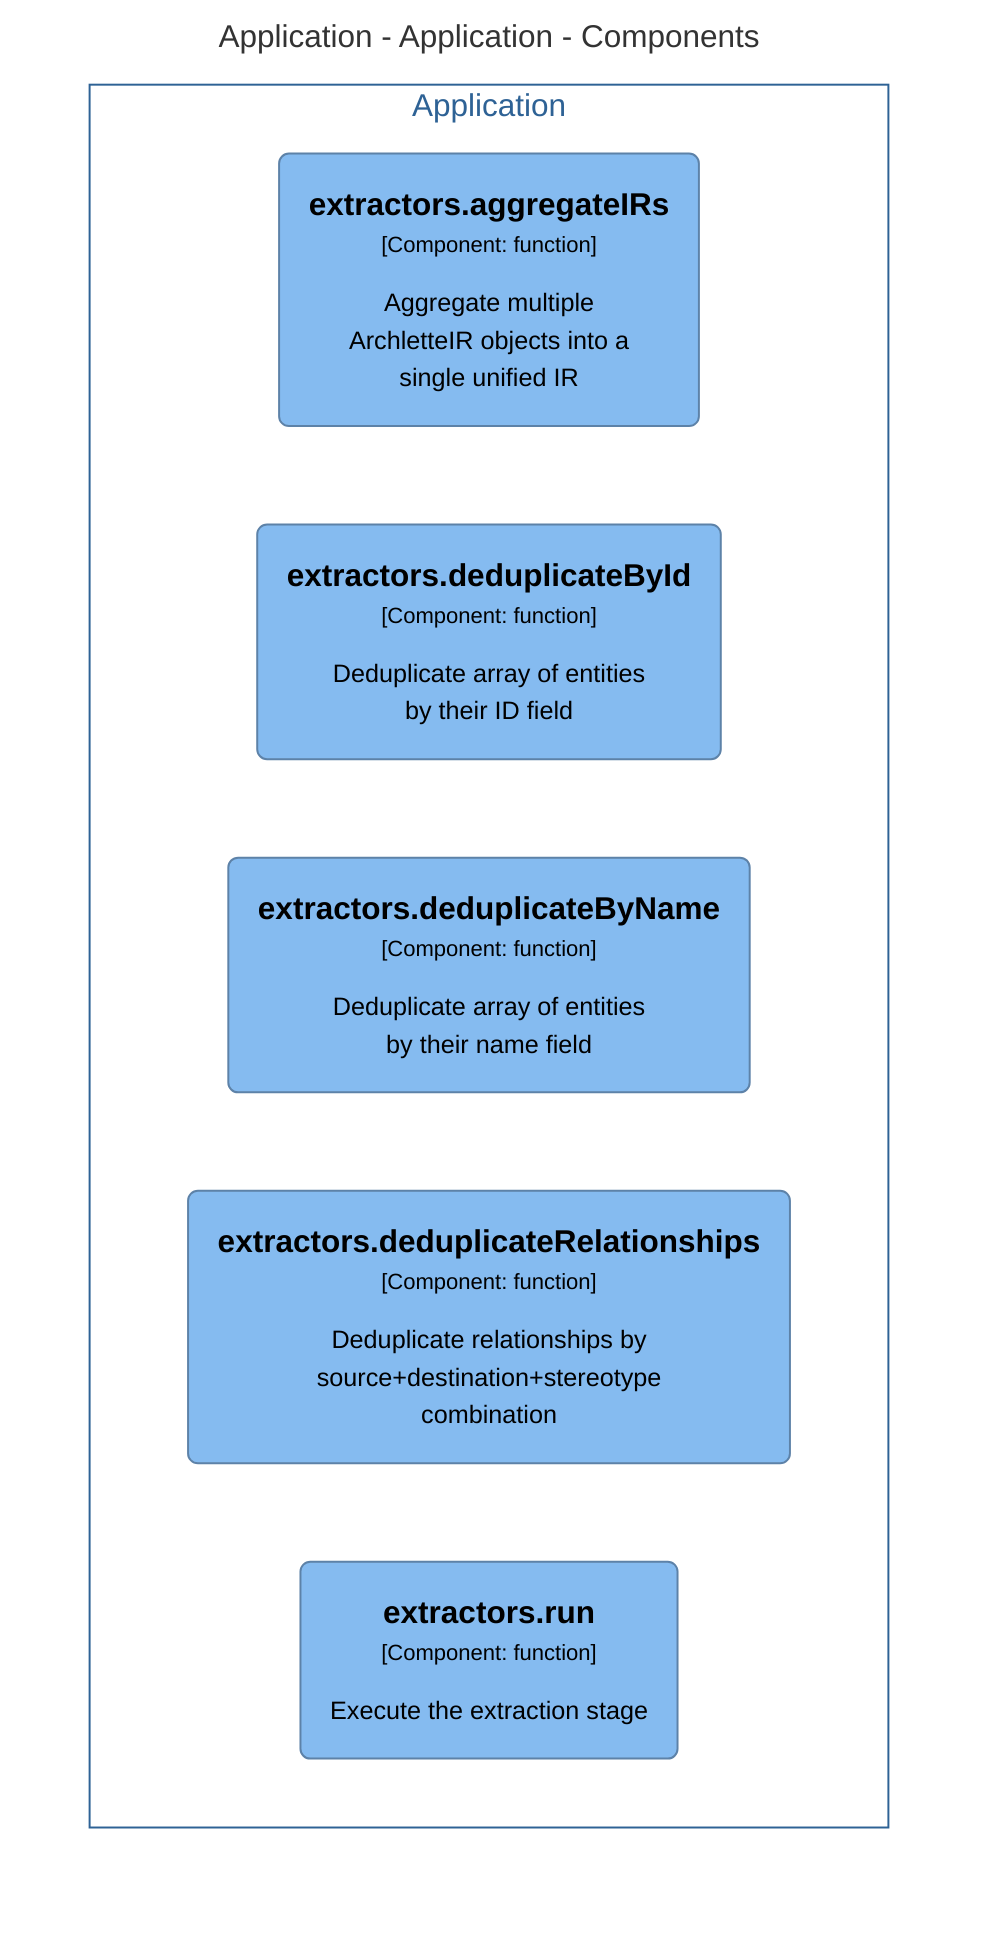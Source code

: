graph TB
  linkStyle default fill:#ffffff

  subgraph diagram ["Application - Application - Components"]
    style diagram fill:#ffffff,stroke:#ffffff

    subgraph 8 ["Application"]
      style 8 fill:#ffffff,stroke:#2e6295,color:#2e6295

      25("<div style='font-weight: bold'>extractors.aggregateIRs</div><div style='font-size: 70%; margin-top: 0px'>[Component: function]</div><div style='font-size: 80%; margin-top:10px'>Aggregate multiple<br />ArchletteIR objects into a<br />single unified IR</div>")
      style 25 fill:#85bbf0,stroke:#5d82a8,color:#000000
      26("<div style='font-weight: bold'>extractors.deduplicateById</div><div style='font-size: 70%; margin-top: 0px'>[Component: function]</div><div style='font-size: 80%; margin-top:10px'>Deduplicate array of entities<br />by their ID field</div>")
      style 26 fill:#85bbf0,stroke:#5d82a8,color:#000000
      27("<div style='font-weight: bold'>extractors.deduplicateByName</div><div style='font-size: 70%; margin-top: 0px'>[Component: function]</div><div style='font-size: 80%; margin-top:10px'>Deduplicate array of entities<br />by their name field</div>")
      style 27 fill:#85bbf0,stroke:#5d82a8,color:#000000
      28("<div style='font-weight: bold'>extractors.deduplicateRelationships</div><div style='font-size: 70%; margin-top: 0px'>[Component: function]</div><div style='font-size: 80%; margin-top:10px'>Deduplicate relationships by<br />source+destination+stereotype<br />combination</div>")
      style 28 fill:#85bbf0,stroke:#5d82a8,color:#000000
      29("<div style='font-weight: bold'>extractors.run</div><div style='font-size: 70%; margin-top: 0px'>[Component: function]</div><div style='font-size: 80%; margin-top:10px'>Execute the extraction stage</div>")
      style 29 fill:#85bbf0,stroke:#5d82a8,color:#000000
    end

  end